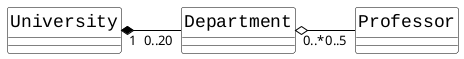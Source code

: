 @startuml
skinparam classbackgroundcolor #ffffff
skinparam classarrowcolor #000000
skinparam classdiamondbackgroundcolor #ffffff
skinparam classdiamondbordercolor #000000
skinparam classbordercolor #000000
skinparam classfontsize 18
skinparam classfontname "Liberation Mono"
skinparam classattributefontsize 18
skinparam classattributefontname "Liberation Mono"
skinparam classAttributeIconSize 0
hide circle

left to right direction

University "1" *-- "0..20" Department
Department "0..*" o-- "0..5" Professor

class University {

}

class Department {

}

class Professor {

}

@enduml
